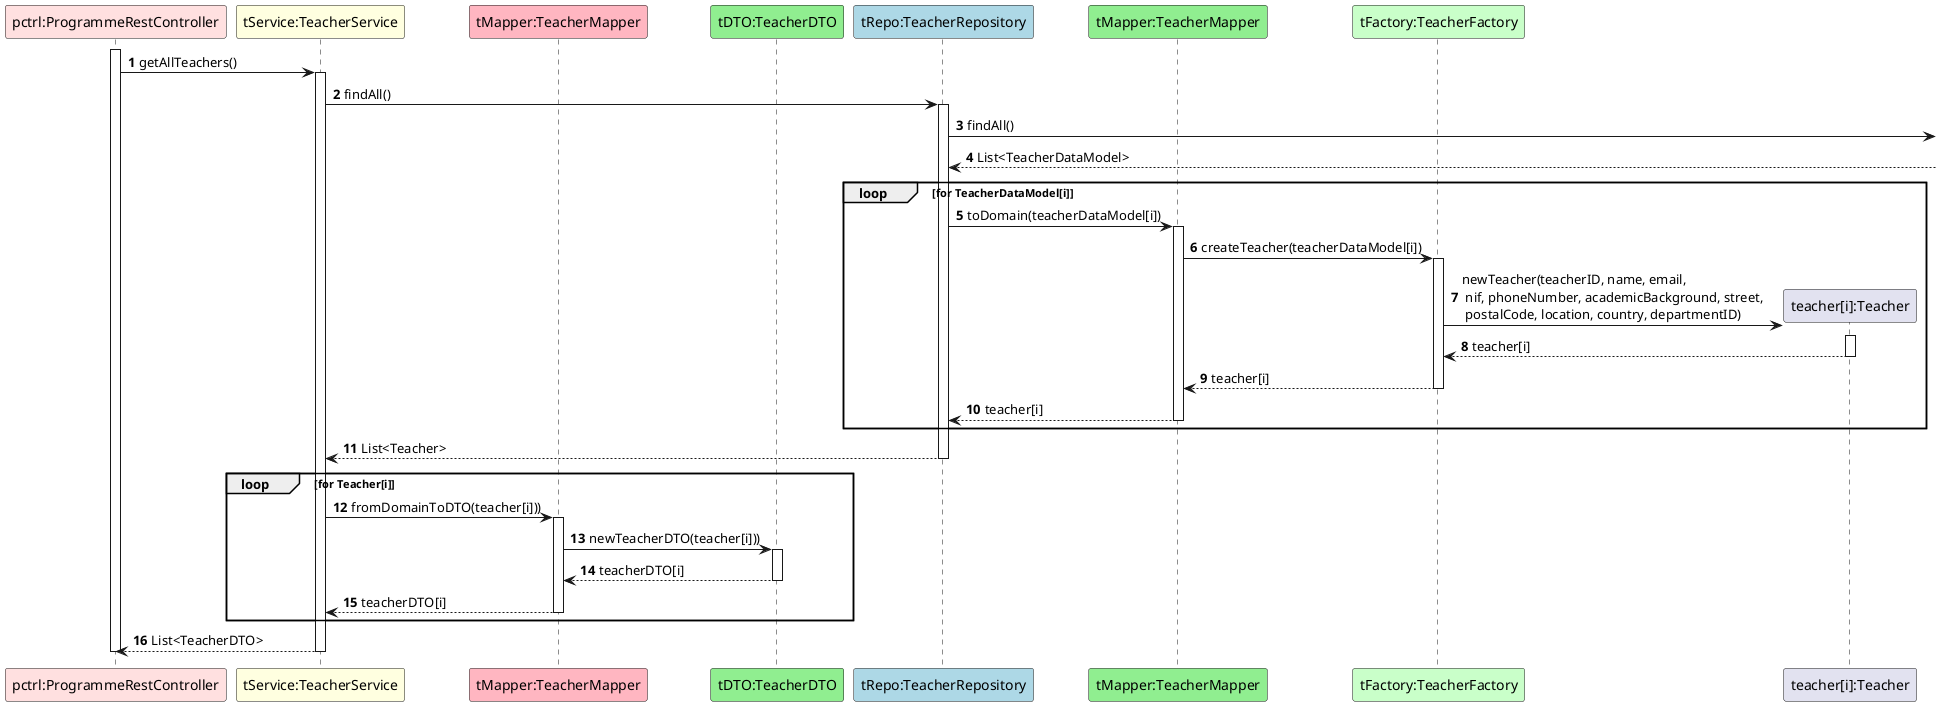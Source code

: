 @startuml
autonumber

participant "pctrl:ProgrammeRestController" as C #implementation
participant "tService:TeacherService" as TS #lightyellow
participant "tMapper:TeacherMapper" as TM #lightpink
participant "tDTO:TeacherDTO" as TDTO #lightgreen
participant "tRepo:TeacherRepository" as TR #lightblue
participant "tMapper:TeacherMapper" as M #lightgreen
participant "tFactory:TeacherFactory" as TF #technology
participant "teacher[i]:Teacher" as T

activate C
C -> TS ++: getAllTeachers()

TS -> TR ++: findAll()

TR -> : findAll()
TR <-- : List<TeacherDataModel>

loop for TeacherDataModel[i]
TR -> M ++: toDomain(teacherDataModel[i])
M -> TF ++: createTeacher(teacherDataModel[i])
TF -> T**: newTeacher(teacherID, name, email, \n nif, phoneNumber, academicBackground, street, \n postalCode, location, country, departmentID)
activate T
T --> TF --: teacher[i]
TF --> M --: teacher[i]
M --> TR --: teacher[i]
end

TR --> TS --: List<Teacher>
loop for Teacher[i]
TS -> TM ++ :fromDomainToDTO(teacher[i]))
TM -> TDTO ++: newTeacherDTO(teacher[i]))
TDTO --> TM --: teacherDTO[i]
TM --> TS --: teacherDTO[i]
end

TS --> C --: List<TeacherDTO>
deactivate C
@enduml